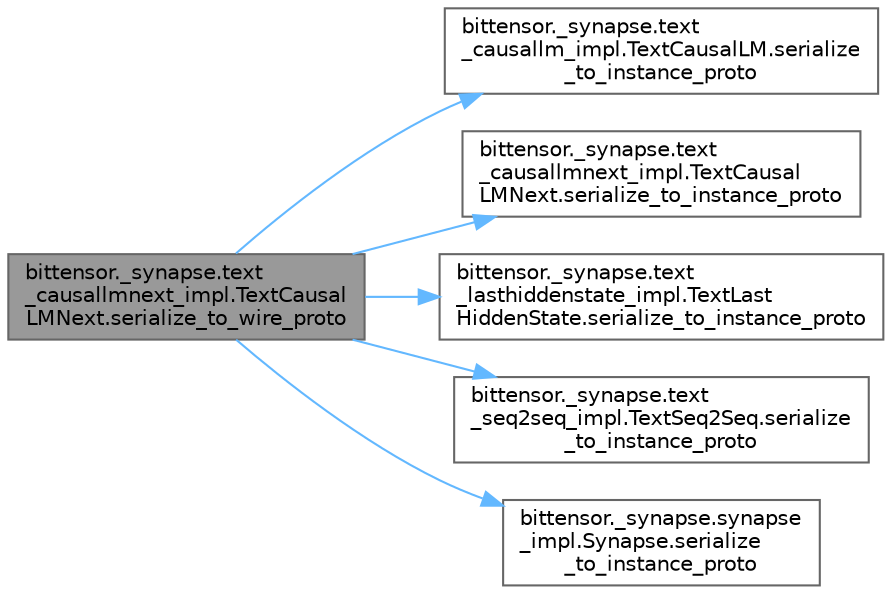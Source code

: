 digraph "bittensor._synapse.text_causallmnext_impl.TextCausalLMNext.serialize_to_wire_proto"
{
 // LATEX_PDF_SIZE
  bgcolor="transparent";
  edge [fontname=Helvetica,fontsize=10,labelfontname=Helvetica,labelfontsize=10];
  node [fontname=Helvetica,fontsize=10,shape=box,height=0.2,width=0.4];
  rankdir="LR";
  Node1 [label="bittensor._synapse.text\l_causallmnext_impl.TextCausal\lLMNext.serialize_to_wire_proto",height=0.2,width=0.4,color="gray40", fillcolor="grey60", style="filled", fontcolor="black",tooltip=" "];
  Node1 -> Node2 [color="steelblue1",style="solid"];
  Node2 [label="bittensor._synapse.text\l_causallm_impl.TextCausalLM.serialize\l_to_instance_proto",height=0.2,width=0.4,color="grey40", fillcolor="white", style="filled",URL="$classbittensor_1_1__synapse_1_1text__causallm__impl_1_1_text_causal_l_m.html#ac6bf14316d09415f75eb0a419635a8cc",tooltip=" "];
  Node1 -> Node3 [color="steelblue1",style="solid"];
  Node3 [label="bittensor._synapse.text\l_causallmnext_impl.TextCausal\lLMNext.serialize_to_instance_proto",height=0.2,width=0.4,color="grey40", fillcolor="white", style="filled",URL="$classbittensor_1_1__synapse_1_1text__causallmnext__impl_1_1_text_causal_l_m_next.html#a68dbcc0b874707d3304df86a47955ea8",tooltip=" "];
  Node1 -> Node4 [color="steelblue1",style="solid"];
  Node4 [label="bittensor._synapse.text\l_lasthiddenstate_impl.TextLast\lHiddenState.serialize_to_instance_proto",height=0.2,width=0.4,color="grey40", fillcolor="white", style="filled",URL="$classbittensor_1_1__synapse_1_1text__lasthiddenstate__impl_1_1_text_last_hidden_state.html#aadd23b6961d73bf9a7bf2247ad95c99f",tooltip=" "];
  Node1 -> Node5 [color="steelblue1",style="solid"];
  Node5 [label="bittensor._synapse.text\l_seq2seq_impl.TextSeq2Seq.serialize\l_to_instance_proto",height=0.2,width=0.4,color="grey40", fillcolor="white", style="filled",URL="$classbittensor_1_1__synapse_1_1text__seq2seq__impl_1_1_text_seq2_seq.html#a8e90219bc776312f507575dea907c302",tooltip=" "];
  Node1 -> Node6 [color="steelblue1",style="solid"];
  Node6 [label="bittensor._synapse.synapse\l_impl.Synapse.serialize\l_to_instance_proto",height=0.2,width=0.4,color="grey40", fillcolor="white", style="filled",URL="$classbittensor_1_1__synapse_1_1synapse__impl_1_1_synapse.html#a9e2c93dbd788e9fb778997874f6429fb",tooltip=" "];
}
